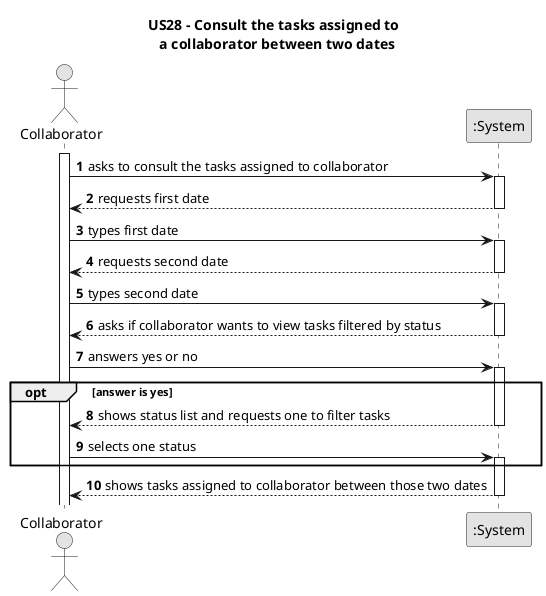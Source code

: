 @startuml
skinparam monochrome true
skinparam packageStyle rectangle
skinparam shadowing false

title US28 - Consult the tasks assigned to \n a collaborator between two dates

autonumber

actor "Collaborator" as Employee
participant ":System" as System

activate Employee

    Employee -> System : asks to consult the tasks assigned to collaborator
    activate System

    System --> Employee : requests first date
    deactivate System

    Employee -> System : types first date
    activate System

    System --> Employee : requests second date
    deactivate System

    Employee -> System : types second date
    activate System

    System --> Employee : asks if collaborator wants to view tasks filtered by status
    deactivate System

    Employee -> System : answers yes or no
    activate System

    opt answer is yes
    System --> Employee : shows status list and requests one to filter tasks
    deactivate System

    Employee -> System : selects one status
    activate System
    end opt

    System --> Employee : shows tasks assigned to collaborator between those two dates
    deactivate System

@enduml